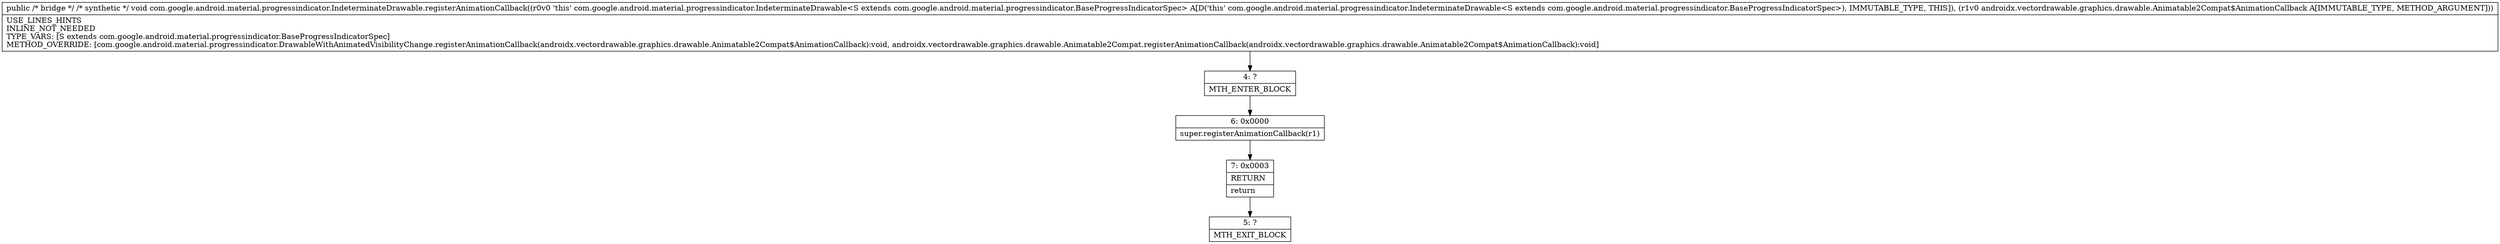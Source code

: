 digraph "CFG forcom.google.android.material.progressindicator.IndeterminateDrawable.registerAnimationCallback(Landroidx\/vectordrawable\/graphics\/drawable\/Animatable2Compat$AnimationCallback;)V" {
Node_4 [shape=record,label="{4\:\ ?|MTH_ENTER_BLOCK\l}"];
Node_6 [shape=record,label="{6\:\ 0x0000|super.registerAnimationCallback(r1)\l}"];
Node_7 [shape=record,label="{7\:\ 0x0003|RETURN\l|return\l}"];
Node_5 [shape=record,label="{5\:\ ?|MTH_EXIT_BLOCK\l}"];
MethodNode[shape=record,label="{public \/* bridge *\/ \/* synthetic *\/ void com.google.android.material.progressindicator.IndeterminateDrawable.registerAnimationCallback((r0v0 'this' com.google.android.material.progressindicator.IndeterminateDrawable\<S extends com.google.android.material.progressindicator.BaseProgressIndicatorSpec\> A[D('this' com.google.android.material.progressindicator.IndeterminateDrawable\<S extends com.google.android.material.progressindicator.BaseProgressIndicatorSpec\>), IMMUTABLE_TYPE, THIS]), (r1v0 androidx.vectordrawable.graphics.drawable.Animatable2Compat$AnimationCallback A[IMMUTABLE_TYPE, METHOD_ARGUMENT]))  | USE_LINES_HINTS\lINLINE_NOT_NEEDED\lTYPE_VARS: [S extends com.google.android.material.progressindicator.BaseProgressIndicatorSpec]\lMETHOD_OVERRIDE: [com.google.android.material.progressindicator.DrawableWithAnimatedVisibilityChange.registerAnimationCallback(androidx.vectordrawable.graphics.drawable.Animatable2Compat$AnimationCallback):void, androidx.vectordrawable.graphics.drawable.Animatable2Compat.registerAnimationCallback(androidx.vectordrawable.graphics.drawable.Animatable2Compat$AnimationCallback):void]\l}"];
MethodNode -> Node_4;Node_4 -> Node_6;
Node_6 -> Node_7;
Node_7 -> Node_5;
}

